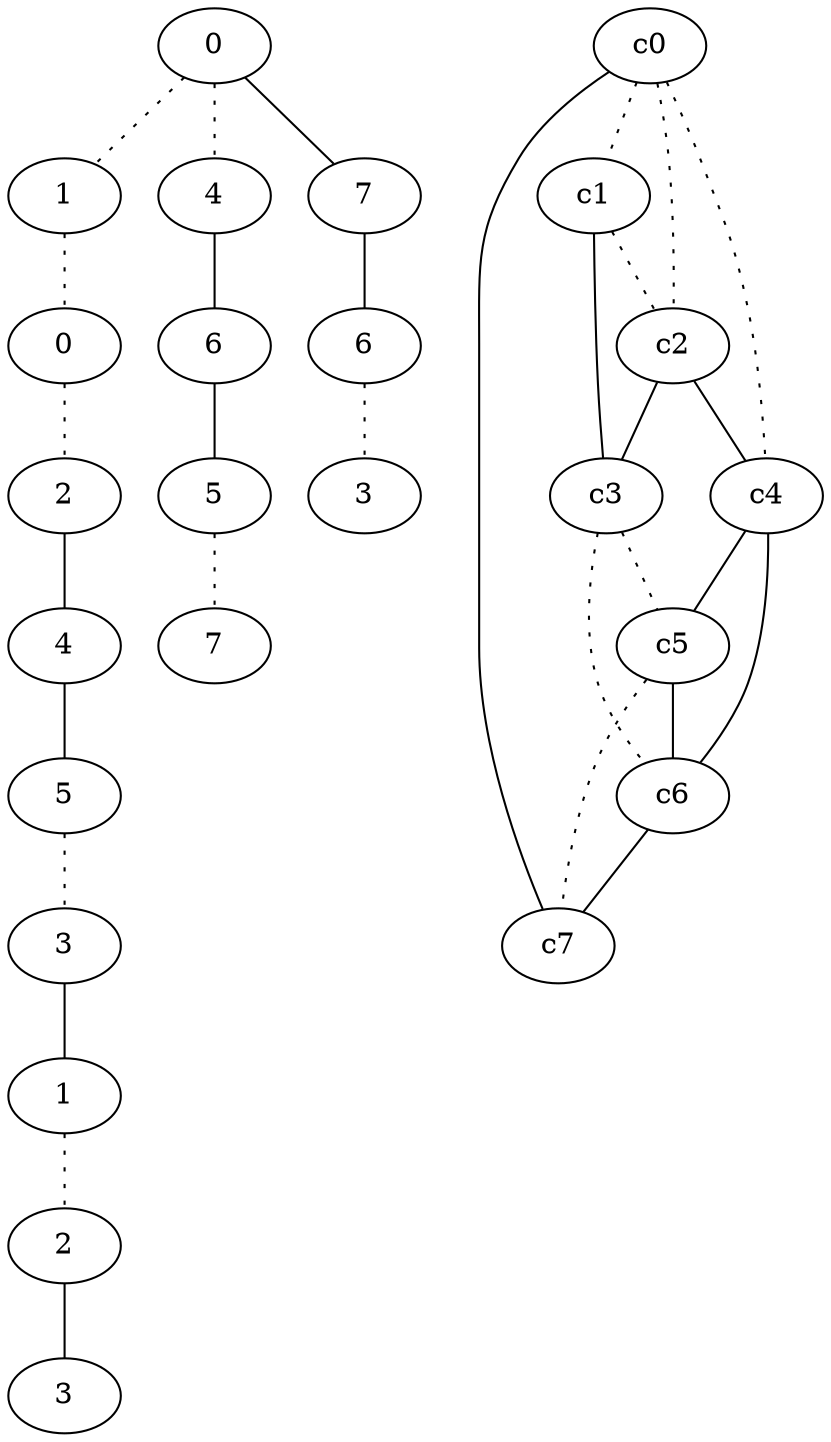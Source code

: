 graph {
a0[label=0];
a1[label=1];
a2[label=0];
a3[label=2];
a4[label=4];
a5[label=5];
a6[label=3];
a7[label=1];
a8[label=2];
a9[label=3];
a10[label=4];
a11[label=6];
a12[label=5];
a13[label=7];
a14[label=7];
a15[label=6];
a16[label=3];
a0 -- a1 [style=dotted];
a0 -- a10 [style=dotted];
a0 -- a14;
a1 -- a2 [style=dotted];
a2 -- a3 [style=dotted];
a3 -- a4;
a4 -- a5;
a5 -- a6 [style=dotted];
a6 -- a7;
a7 -- a8 [style=dotted];
a8 -- a9;
a10 -- a11;
a11 -- a12;
a12 -- a13 [style=dotted];
a14 -- a15;
a15 -- a16 [style=dotted];
c0 -- c1 [style=dotted];
c0 -- c2 [style=dotted];
c0 -- c4 [style=dotted];
c0 -- c7;
c1 -- c2 [style=dotted];
c1 -- c3;
c2 -- c3;
c2 -- c4;
c3 -- c5 [style=dotted];
c3 -- c6 [style=dotted];
c4 -- c5;
c4 -- c6;
c5 -- c6;
c5 -- c7 [style=dotted];
c6 -- c7;
}
